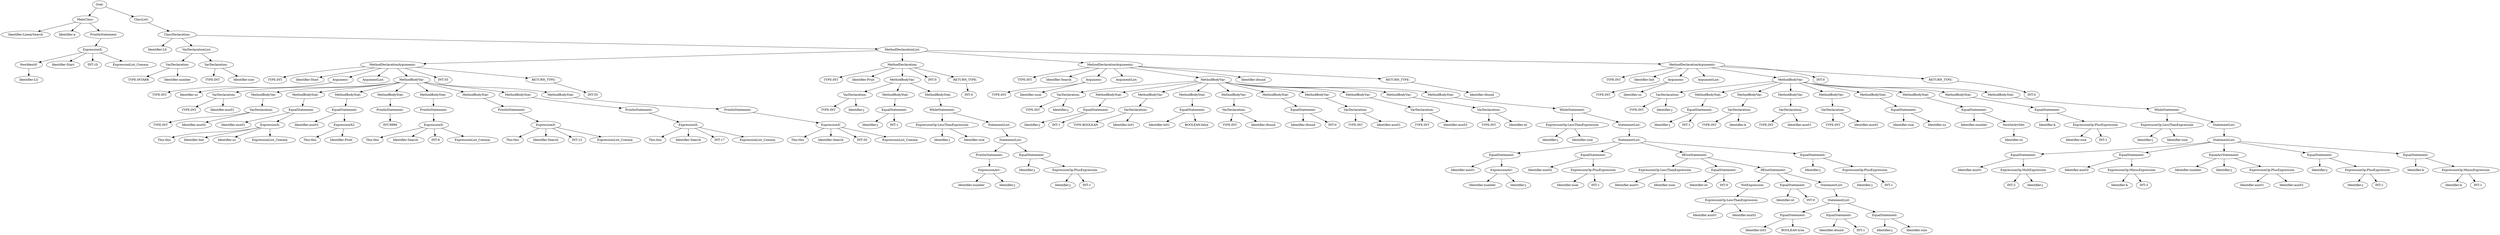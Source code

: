 digraph {
n0 [label="Goal:"];
n1 [label="MainClass:"];
n2 [label="Identifier:LinearSearch"];
n1 -> n2
n3 [label="Identifier:a"];
n1 -> n3
n4 [label="PrintlnStatement:"];
n5 [label="ExpressionX:"];
n6 [label="NewIdentif:"];
n7 [label="Identifier:LS"];
n6 -> n7
n5 -> n6
n8 [label="Identifier:Start"];
n5 -> n8
n9 [label="INT:10"];
n5 -> n9
n10 [label="ExpressionList_Comma:"];
n5 -> n10
n4 -> n5
n1 -> n4
n0 -> n1
n11 [label="ClassList:"];
n12 [label="ClassDeclaration:"];
n13 [label="Identifier:LS"];
n12 -> n13
n14 [label="VarDeclarationList:"];
n15 [label="VarDeclaration:"];
n16 [label="TYPE:INTARR"];
n15 -> n16
n17 [label="Identifier:number"];
n15 -> n17
n14 -> n15
n18 [label="VarDeclaration:"];
n19 [label="TYPE:INT"];
n18 -> n19
n20 [label="Identifier:size"];
n18 -> n20
n14 -> n18
n12 -> n14
n21 [label="MethodDeclarationList:"];
n22 [label="MethodDeclarationArguments:"];
n23 [label="TYPE:INT"];
n22 -> n23
n24 [label="Identifier:Start"];
n22 -> n24
n25 [label="Argumenr:"];
n26 [label="TYPE:INT"];
n25 -> n26
n27 [label="Identifier:sz"];
n25 -> n27
n22 -> n25
n28 [label="ArgumentList:"];
n22 -> n28
n29 [label="MethodBodyVar:"];
n30 [label="VarDeclaration:"];
n31 [label="TYPE:INT"];
n30 -> n31
n32 [label="Identifier:aux01"];
n30 -> n32
n29 -> n30
n33 [label="MethodBodyVar:"];
n34 [label="VarDeclaration:"];
n35 [label="TYPE:INT"];
n34 -> n35
n36 [label="Identifier:aux02"];
n34 -> n36
n33 -> n34
n29 -> n33
n37 [label="MethodBodyStat:"];
n38 [label="EqualStatement:"];
n39 [label="Identifier:aux01"];
n38 -> n39
n40 [label="ExpressionX:"];
n41 [label="This:this"];
n40 -> n41
n42 [label="Identifier:Init"];
n40 -> n42
n43 [label="Identifier:sz"];
n40 -> n43
n44 [label="ExpressionList_Comma:"];
n40 -> n44
n38 -> n40
n37 -> n38
n29 -> n37
n45 [label="MethodBodyStat:"];
n46 [label="EqualStatement:"];
n47 [label="Identifier:aux02"];
n46 -> n47
n48 [label="ExpressionX2:"];
n49 [label="This:this"];
n48 -> n49
n50 [label="Identifier:Print"];
n48 -> n50
n46 -> n48
n45 -> n46
n29 -> n45
n51 [label="MethodBodyStat:"];
n52 [label="PrintlnStatement:"];
n53 [label="INT:9999"];
n52 -> n53
n51 -> n52
n29 -> n51
n54 [label="MethodBodyStat:"];
n55 [label="PrintlnStatement:"];
n56 [label="ExpressionX:"];
n57 [label="This:this"];
n56 -> n57
n58 [label="Identifier:Search"];
n56 -> n58
n59 [label="INT:8"];
n56 -> n59
n60 [label="ExpressionList_Comma:"];
n56 -> n60
n55 -> n56
n54 -> n55
n29 -> n54
n61 [label="MethodBodyStat:"];
n62 [label="PrintlnStatement:"];
n63 [label="ExpressionX:"];
n64 [label="This:this"];
n63 -> n64
n65 [label="Identifier:Search"];
n63 -> n65
n66 [label="INT:12"];
n63 -> n66
n67 [label="ExpressionList_Comma:"];
n63 -> n67
n62 -> n63
n61 -> n62
n29 -> n61
n68 [label="MethodBodyStat:"];
n69 [label="PrintlnStatement:"];
n70 [label="ExpressionX:"];
n71 [label="This:this"];
n70 -> n71
n72 [label="Identifier:Search"];
n70 -> n72
n73 [label="INT:17"];
n70 -> n73
n74 [label="ExpressionList_Comma:"];
n70 -> n74
n69 -> n70
n68 -> n69
n29 -> n68
n75 [label="MethodBodyStat:"];
n76 [label="PrintlnStatement:"];
n77 [label="ExpressionX:"];
n78 [label="This:this"];
n77 -> n78
n79 [label="Identifier:Search"];
n77 -> n79
n80 [label="INT:50"];
n77 -> n80
n81 [label="ExpressionList_Comma:"];
n77 -> n81
n76 -> n77
n75 -> n76
n29 -> n75
n22 -> n29
n82 [label="INT:55"];
n22 -> n82
n83 [label="RETURN_TYPE:"];
n84 [label="INT:55"];
n83 -> n84
n22 -> n83
n21 -> n22
n85 [label="MethodDeclaration:"];
n86 [label="TYPE:INT"];
n85 -> n86
n87 [label="Identifier:Print"];
n85 -> n87
n88 [label="MethodBodyVar:"];
n89 [label="VarDeclaration:"];
n90 [label="TYPE:INT"];
n89 -> n90
n91 [label="Identifier:j"];
n89 -> n91
n88 -> n89
n92 [label="MethodBodyStat:"];
n93 [label="EqualStatement:"];
n94 [label="Identifier:j"];
n93 -> n94
n95 [label="INT:1"];
n93 -> n95
n92 -> n93
n88 -> n92
n96 [label="MethodBodyStat:"];
n97 [label="WhileStatement:"];
n98 [label="ExpressionOp:LessThanExpression"];
n99 [label="Identifier:j"];
n98 -> n99
n100 [label="Identifier:size"];
n98 -> n100
n97 -> n98
n101 [label="StatementList:"];
n102 [label="StatementList:"];
n103 [label="PrintlnStatement:"];
n104 [label="ExpressionArr:"];
n105 [label="Identifier:number"];
n104 -> n105
n106 [label="Identifier:j"];
n104 -> n106
n103 -> n104
n102 -> n103
n107 [label="EqualStatement:"];
n108 [label="Identifier:j"];
n107 -> n108
n109 [label="ExpressionOp:PlusExpression"];
n110 [label="Identifier:j"];
n109 -> n110
n111 [label="INT:1"];
n109 -> n111
n107 -> n109
n102 -> n107
n101 -> n102
n97 -> n101
n96 -> n97
n88 -> n96
n85 -> n88
n112 [label="INT:0"];
n85 -> n112
n113 [label="RETURN_TYPE:"];
n114 [label="INT:0"];
n113 -> n114
n85 -> n113
n21 -> n85
n115 [label="MethodDeclarationArguments:"];
n116 [label="TYPE:INT"];
n115 -> n116
n117 [label="Identifier:Search"];
n115 -> n117
n118 [label="Argumenr:"];
n119 [label="TYPE:INT"];
n118 -> n119
n120 [label="Identifier:num"];
n118 -> n120
n115 -> n118
n121 [label="ArgumentList:"];
n115 -> n121
n122 [label="MethodBodyVar:"];
n123 [label="VarDeclaration:"];
n124 [label="TYPE:INT"];
n123 -> n124
n125 [label="Identifier:j"];
n123 -> n125
n122 -> n123
n126 [label="MethodBodyStat:"];
n127 [label="EqualStatement:"];
n128 [label="Identifier:j"];
n127 -> n128
n129 [label="INT:1"];
n127 -> n129
n126 -> n127
n122 -> n126
n130 [label="MethodBodyVar:"];
n131 [label="VarDeclaration:"];
n132 [label="TYPE:BOOLEAN"];
n131 -> n132
n133 [label="Identifier:ls01"];
n131 -> n133
n130 -> n131
n122 -> n130
n134 [label="MethodBodyStat:"];
n135 [label="EqualStatement:"];
n136 [label="Identifier:ls01"];
n135 -> n136
n137 [label="BOOLEAN:false"];
n135 -> n137
n134 -> n135
n122 -> n134
n138 [label="MethodBodyVar:"];
n139 [label="VarDeclaration:"];
n140 [label="TYPE:INT"];
n139 -> n140
n141 [label="Identifier:ifound"];
n139 -> n141
n138 -> n139
n122 -> n138
n142 [label="MethodBodyStat:"];
n143 [label="EqualStatement:"];
n144 [label="Identifier:ifound"];
n143 -> n144
n145 [label="INT:0"];
n143 -> n145
n142 -> n143
n122 -> n142
n146 [label="MethodBodyVar:"];
n147 [label="VarDeclaration:"];
n148 [label="TYPE:INT"];
n147 -> n148
n149 [label="Identifier:aux01"];
n147 -> n149
n146 -> n147
n122 -> n146
n150 [label="MethodBodyVar:"];
n151 [label="VarDeclaration:"];
n152 [label="TYPE:INT"];
n151 -> n152
n153 [label="Identifier:aux02"];
n151 -> n153
n150 -> n151
n122 -> n150
n154 [label="MethodBodyVar:"];
n155 [label="VarDeclaration:"];
n156 [label="TYPE:INT"];
n155 -> n156
n157 [label="Identifier:nt"];
n155 -> n157
n154 -> n155
n122 -> n154
n158 [label="MethodBodyStat:"];
n159 [label="WhileStatement:"];
n160 [label="ExpressionOp:LessThanExpression"];
n161 [label="Identifier:j"];
n160 -> n161
n162 [label="Identifier:size"];
n160 -> n162
n159 -> n160
n163 [label="StatementList:"];
n164 [label="StatementList:"];
n165 [label="EqualStatement:"];
n166 [label="Identifier:aux01"];
n165 -> n166
n167 [label="ExpressionArr:"];
n168 [label="Identifier:number"];
n167 -> n168
n169 [label="Identifier:j"];
n167 -> n169
n165 -> n167
n164 -> n165
n170 [label="EqualStatement:"];
n171 [label="Identifier:aux02"];
n170 -> n171
n172 [label="ExpressionOp:PlusExpression"];
n173 [label="Identifier:num"];
n172 -> n173
n174 [label="INT:1"];
n172 -> n174
n170 -> n172
n164 -> n170
n175 [label="IfElseStatement:"];
n176 [label="ExpressionOp:LessThanExpression"];
n177 [label="Identifier:aux01"];
n176 -> n177
n178 [label="Identifier:num"];
n176 -> n178
n175 -> n176
n179 [label="EqualStatement:"];
n180 [label="Identifier:nt"];
n179 -> n180
n181 [label="INT:0"];
n179 -> n181
n175 -> n179
n182 [label="IfElseStatement:"];
n183 [label="NotExpression:"];
n184 [label="ExpressionOp:LessThanExpression"];
n185 [label="Identifier:aux01"];
n184 -> n185
n186 [label="Identifier:aux02"];
n184 -> n186
n183 -> n184
n182 -> n183
n187 [label="EqualStatement:"];
n188 [label="Identifier:nt"];
n187 -> n188
n189 [label="INT:0"];
n187 -> n189
n182 -> n187
n190 [label="StatementList:"];
n191 [label="StatementList:"];
n192 [label="EqualStatement:"];
n193 [label="Identifier:ls01"];
n192 -> n193
n194 [label="BOOLEAN:true"];
n192 -> n194
n191 -> n192
n195 [label="EqualStatement:"];
n196 [label="Identifier:ifound"];
n195 -> n196
n197 [label="INT:1"];
n195 -> n197
n191 -> n195
n198 [label="EqualStatement:"];
n199 [label="Identifier:j"];
n198 -> n199
n200 [label="Identifier:size"];
n198 -> n200
n191 -> n198
n190 -> n191
n182 -> n190
n175 -> n182
n164 -> n175
n201 [label="EqualStatement:"];
n202 [label="Identifier:j"];
n201 -> n202
n203 [label="ExpressionOp:PlusExpression"];
n204 [label="Identifier:j"];
n203 -> n204
n205 [label="INT:1"];
n203 -> n205
n201 -> n203
n164 -> n201
n163 -> n164
n159 -> n163
n158 -> n159
n122 -> n158
n115 -> n122
n206 [label="Identifier:ifound"];
n115 -> n206
n207 [label="RETURN_TYPE:"];
n208 [label="Identifier:ifound"];
n207 -> n208
n115 -> n207
n21 -> n115
n209 [label="MethodDeclarationArguments:"];
n210 [label="TYPE:INT"];
n209 -> n210
n211 [label="Identifier:Init"];
n209 -> n211
n212 [label="Argumenr:"];
n213 [label="TYPE:INT"];
n212 -> n213
n214 [label="Identifier:sz"];
n212 -> n214
n209 -> n212
n215 [label="ArgumentList:"];
n209 -> n215
n216 [label="MethodBodyVar:"];
n217 [label="VarDeclaration:"];
n218 [label="TYPE:INT"];
n217 -> n218
n219 [label="Identifier:j"];
n217 -> n219
n216 -> n217
n220 [label="MethodBodyStat:"];
n221 [label="EqualStatement:"];
n222 [label="Identifier:j"];
n221 -> n222
n223 [label="INT:1"];
n221 -> n223
n220 -> n221
n216 -> n220
n224 [label="MethodBodyVar:"];
n225 [label="VarDeclaration:"];
n226 [label="TYPE:INT"];
n225 -> n226
n227 [label="Identifier:k"];
n225 -> n227
n224 -> n225
n216 -> n224
n228 [label="MethodBodyVar:"];
n229 [label="VarDeclaration:"];
n230 [label="TYPE:INT"];
n229 -> n230
n231 [label="Identifier:aux01"];
n229 -> n231
n228 -> n229
n216 -> n228
n232 [label="MethodBodyVar:"];
n233 [label="VarDeclaration:"];
n234 [label="TYPE:INT"];
n233 -> n234
n235 [label="Identifier:aux02"];
n233 -> n235
n232 -> n233
n216 -> n232
n236 [label="MethodBodyStat:"];
n237 [label="EqualStatement:"];
n238 [label="Identifier:size"];
n237 -> n238
n239 [label="Identifier:sz"];
n237 -> n239
n236 -> n237
n216 -> n236
n240 [label="MethodBodyStat:"];
n241 [label="EqualStatement:"];
n242 [label="Identifier:number"];
n241 -> n242
n243 [label="NewIntArrDet:"];
n244 [label="Identifier:sz"];
n243 -> n244
n241 -> n243
n240 -> n241
n216 -> n240
n245 [label="MethodBodyStat:"];
n246 [label="EqualStatement:"];
n247 [label="Identifier:k"];
n246 -> n247
n248 [label="ExpressionOp:PlusExpression"];
n249 [label="Identifier:size"];
n248 -> n249
n250 [label="INT:1"];
n248 -> n250
n246 -> n248
n245 -> n246
n216 -> n245
n251 [label="MethodBodyStat:"];
n252 [label="WhileStatement:"];
n253 [label="ExpressionOp:LessThanExpression"];
n254 [label="Identifier:j"];
n253 -> n254
n255 [label="Identifier:size"];
n253 -> n255
n252 -> n253
n256 [label="StatementList:"];
n257 [label="StatementList:"];
n258 [label="EqualStatement:"];
n259 [label="Identifier:aux01"];
n258 -> n259
n260 [label="ExpressionOp:MultExpression"];
n261 [label="INT:2"];
n260 -> n261
n262 [label="Identifier:j"];
n260 -> n262
n258 -> n260
n257 -> n258
n263 [label="EqualStatement:"];
n264 [label="Identifier:aux02"];
n263 -> n264
n265 [label="ExpressionOp:MinusExpression"];
n266 [label="Identifier:k"];
n265 -> n266
n267 [label="INT:3"];
n265 -> n267
n263 -> n265
n257 -> n263
n268 [label="EqualArrStatement:"];
n269 [label="Identifier:number"];
n268 -> n269
n270 [label="Identifier:j"];
n268 -> n270
n271 [label="ExpressionOp:PlusExpression"];
n272 [label="Identifier:aux01"];
n271 -> n272
n273 [label="Identifier:aux02"];
n271 -> n273
n268 -> n271
n257 -> n268
n274 [label="EqualStatement:"];
n275 [label="Identifier:j"];
n274 -> n275
n276 [label="ExpressionOp:PlusExpression"];
n277 [label="Identifier:j"];
n276 -> n277
n278 [label="INT:1"];
n276 -> n278
n274 -> n276
n257 -> n274
n279 [label="EqualStatement:"];
n280 [label="Identifier:k"];
n279 -> n280
n281 [label="ExpressionOp:MinusExpression"];
n282 [label="Identifier:k"];
n281 -> n282
n283 [label="INT:1"];
n281 -> n283
n279 -> n281
n257 -> n279
n256 -> n257
n252 -> n256
n251 -> n252
n216 -> n251
n209 -> n216
n284 [label="INT:0"];
n209 -> n284
n285 [label="RETURN_TYPE:"];
n286 [label="INT:0"];
n285 -> n286
n209 -> n285
n21 -> n209
n12 -> n21
n11 -> n12
n0 -> n11
}
